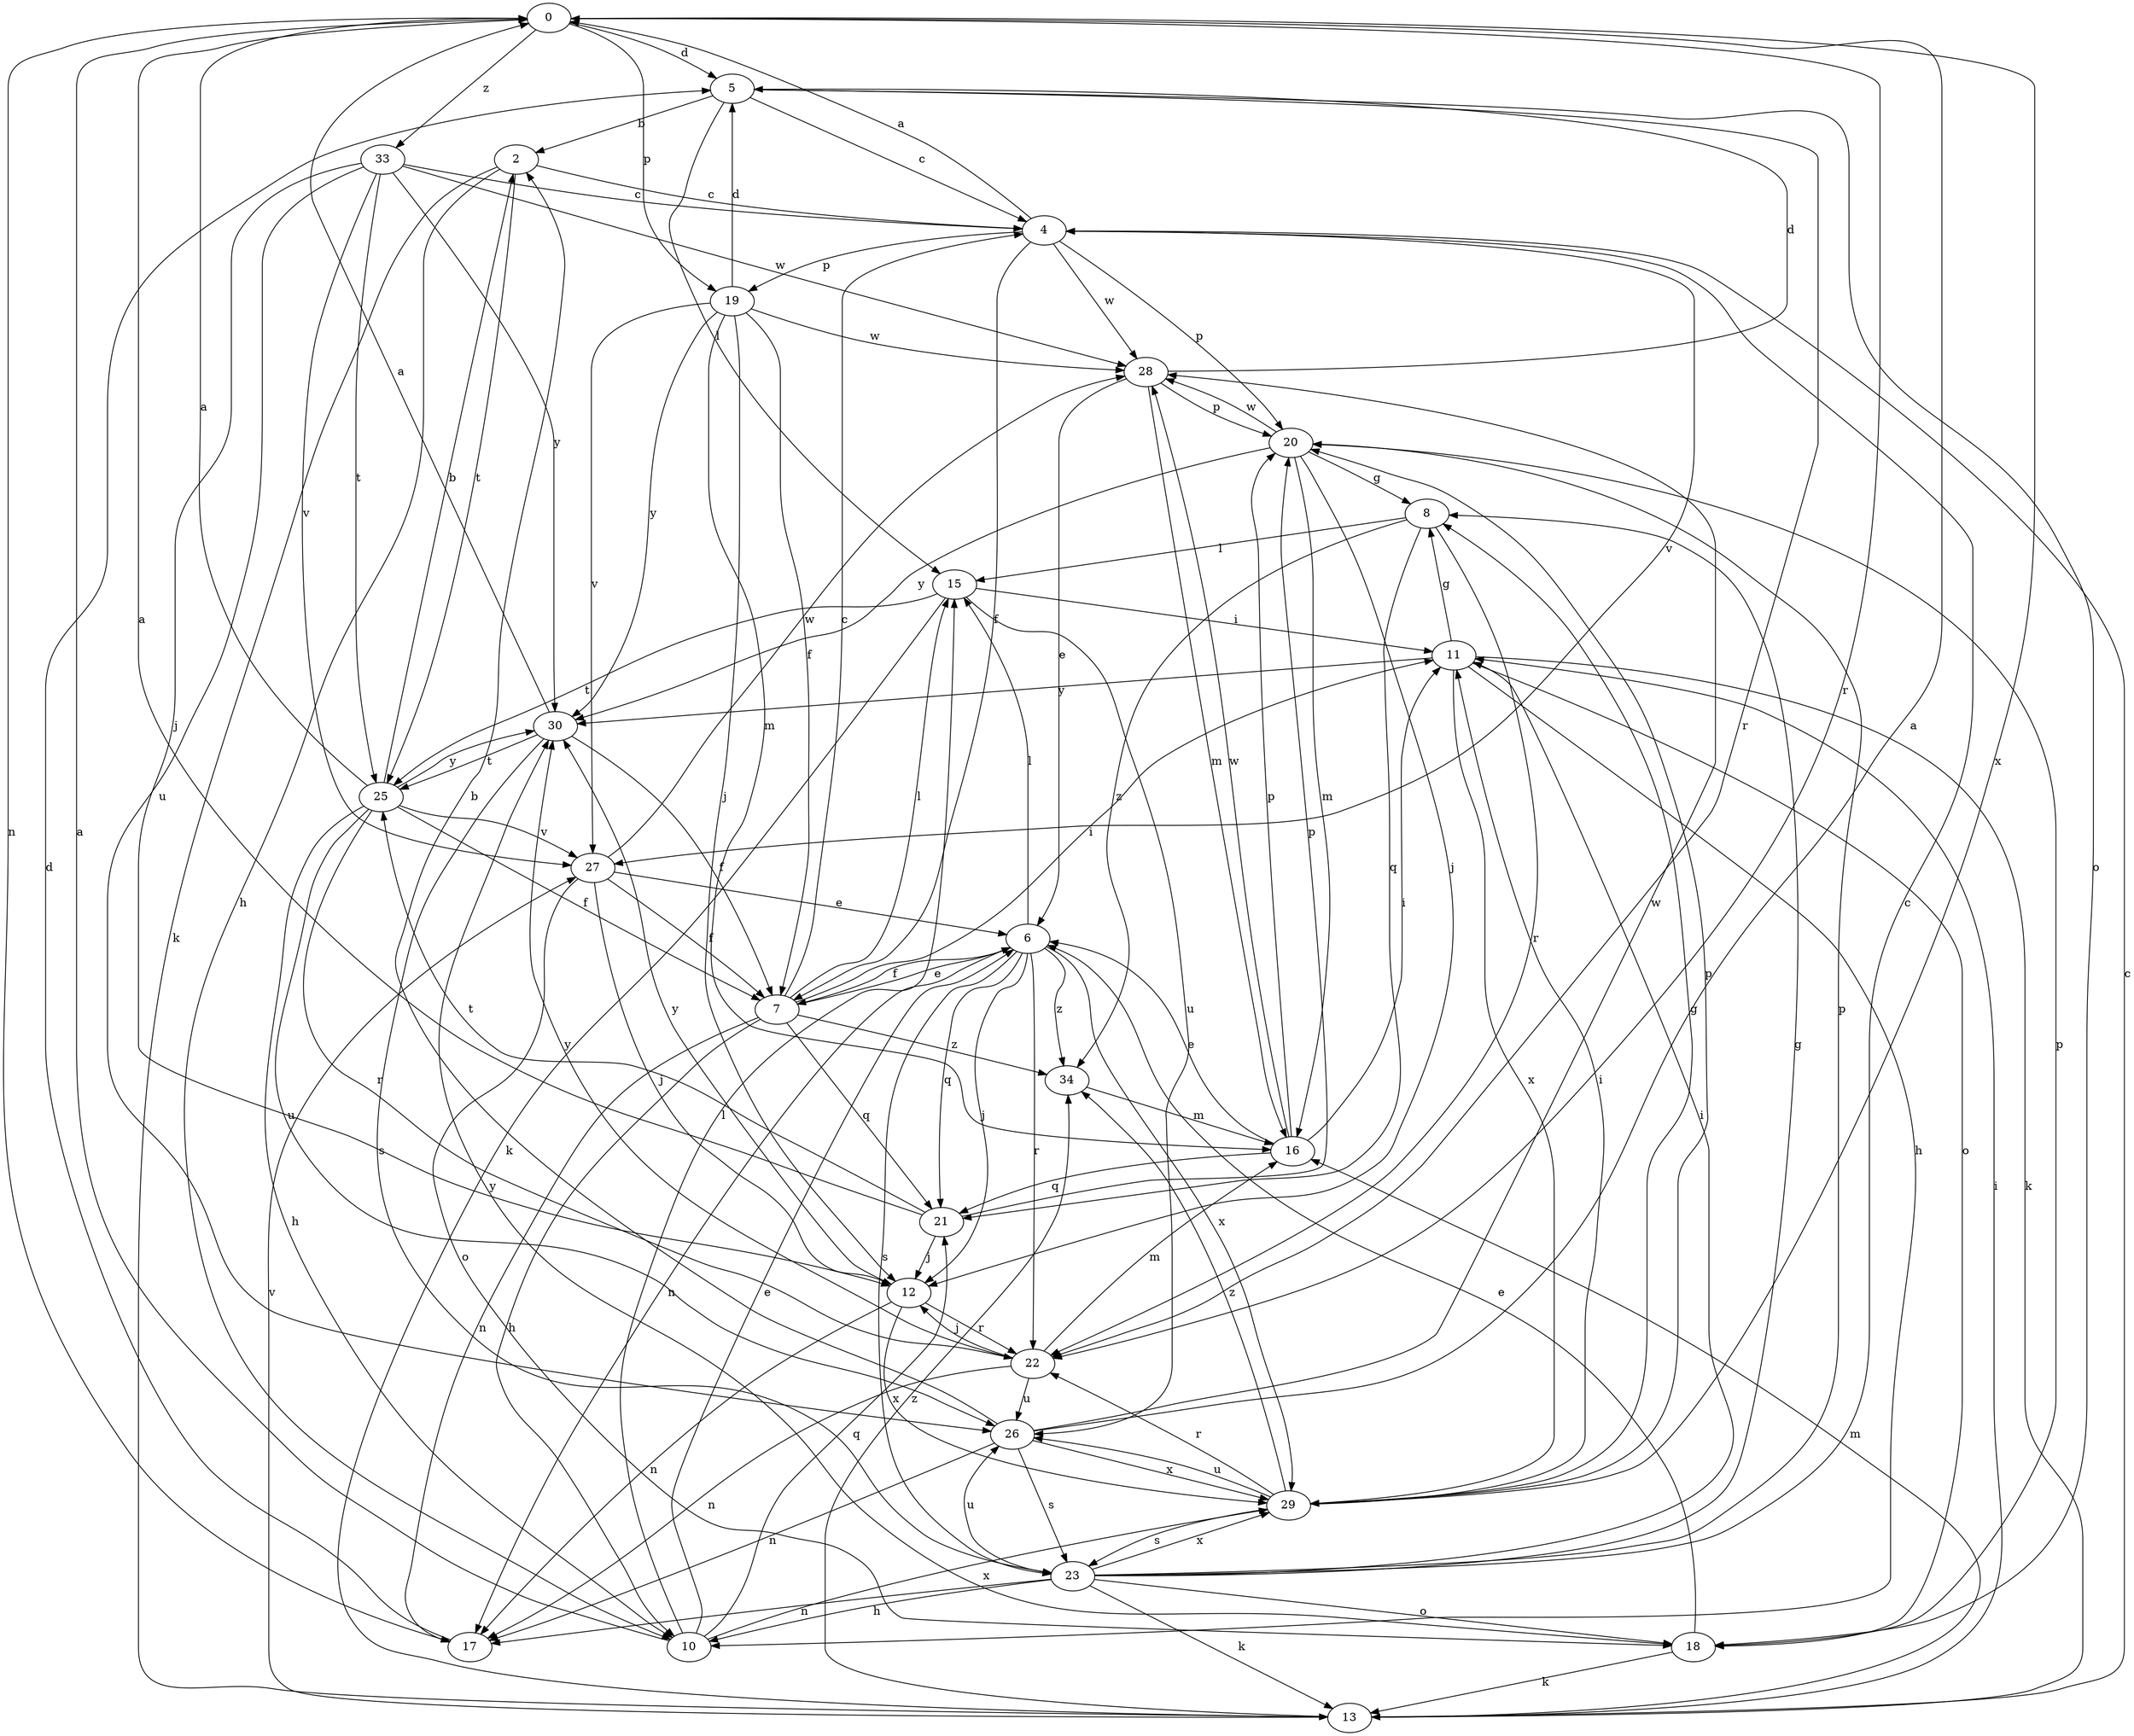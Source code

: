 strict digraph  {
0;
2;
4;
5;
6;
7;
8;
10;
11;
12;
13;
15;
16;
17;
18;
19;
20;
21;
22;
23;
25;
26;
27;
28;
29;
30;
33;
34;
0 -> 5  [label=d];
0 -> 17  [label=n];
0 -> 19  [label=p];
0 -> 22  [label=r];
0 -> 29  [label=x];
0 -> 33  [label=z];
2 -> 4  [label=c];
2 -> 10  [label=h];
2 -> 13  [label=k];
2 -> 25  [label=t];
4 -> 0  [label=a];
4 -> 7  [label=f];
4 -> 19  [label=p];
4 -> 20  [label=p];
4 -> 27  [label=v];
4 -> 28  [label=w];
5 -> 2  [label=b];
5 -> 4  [label=c];
5 -> 15  [label=l];
5 -> 18  [label=o];
5 -> 22  [label=r];
6 -> 7  [label=f];
6 -> 12  [label=j];
6 -> 15  [label=l];
6 -> 17  [label=n];
6 -> 21  [label=q];
6 -> 22  [label=r];
6 -> 23  [label=s];
6 -> 29  [label=x];
6 -> 34  [label=z];
7 -> 4  [label=c];
7 -> 6  [label=e];
7 -> 10  [label=h];
7 -> 11  [label=i];
7 -> 15  [label=l];
7 -> 17  [label=n];
7 -> 21  [label=q];
7 -> 34  [label=z];
8 -> 15  [label=l];
8 -> 21  [label=q];
8 -> 22  [label=r];
8 -> 34  [label=z];
10 -> 0  [label=a];
10 -> 6  [label=e];
10 -> 15  [label=l];
10 -> 21  [label=q];
10 -> 29  [label=x];
11 -> 8  [label=g];
11 -> 10  [label=h];
11 -> 13  [label=k];
11 -> 18  [label=o];
11 -> 29  [label=x];
11 -> 30  [label=y];
12 -> 17  [label=n];
12 -> 22  [label=r];
12 -> 29  [label=x];
12 -> 30  [label=y];
13 -> 4  [label=c];
13 -> 11  [label=i];
13 -> 16  [label=m];
13 -> 27  [label=v];
13 -> 34  [label=z];
15 -> 11  [label=i];
15 -> 13  [label=k];
15 -> 25  [label=t];
15 -> 26  [label=u];
16 -> 6  [label=e];
16 -> 11  [label=i];
16 -> 20  [label=p];
16 -> 21  [label=q];
16 -> 28  [label=w];
17 -> 5  [label=d];
18 -> 6  [label=e];
18 -> 13  [label=k];
18 -> 20  [label=p];
18 -> 30  [label=y];
19 -> 5  [label=d];
19 -> 7  [label=f];
19 -> 12  [label=j];
19 -> 16  [label=m];
19 -> 27  [label=v];
19 -> 28  [label=w];
19 -> 30  [label=y];
20 -> 8  [label=g];
20 -> 12  [label=j];
20 -> 16  [label=m];
20 -> 28  [label=w];
20 -> 30  [label=y];
21 -> 0  [label=a];
21 -> 12  [label=j];
21 -> 20  [label=p];
21 -> 25  [label=t];
22 -> 12  [label=j];
22 -> 16  [label=m];
22 -> 17  [label=n];
22 -> 26  [label=u];
22 -> 30  [label=y];
23 -> 4  [label=c];
23 -> 8  [label=g];
23 -> 10  [label=h];
23 -> 11  [label=i];
23 -> 13  [label=k];
23 -> 17  [label=n];
23 -> 18  [label=o];
23 -> 20  [label=p];
23 -> 26  [label=u];
23 -> 29  [label=x];
25 -> 0  [label=a];
25 -> 2  [label=b];
25 -> 7  [label=f];
25 -> 10  [label=h];
25 -> 22  [label=r];
25 -> 26  [label=u];
25 -> 27  [label=v];
25 -> 30  [label=y];
26 -> 0  [label=a];
26 -> 2  [label=b];
26 -> 17  [label=n];
26 -> 23  [label=s];
26 -> 28  [label=w];
26 -> 29  [label=x];
27 -> 6  [label=e];
27 -> 7  [label=f];
27 -> 12  [label=j];
27 -> 18  [label=o];
27 -> 28  [label=w];
28 -> 5  [label=d];
28 -> 6  [label=e];
28 -> 16  [label=m];
28 -> 20  [label=p];
29 -> 8  [label=g];
29 -> 11  [label=i];
29 -> 20  [label=p];
29 -> 22  [label=r];
29 -> 23  [label=s];
29 -> 26  [label=u];
29 -> 34  [label=z];
30 -> 0  [label=a];
30 -> 7  [label=f];
30 -> 23  [label=s];
30 -> 25  [label=t];
33 -> 4  [label=c];
33 -> 12  [label=j];
33 -> 25  [label=t];
33 -> 26  [label=u];
33 -> 27  [label=v];
33 -> 28  [label=w];
33 -> 30  [label=y];
34 -> 16  [label=m];
}
